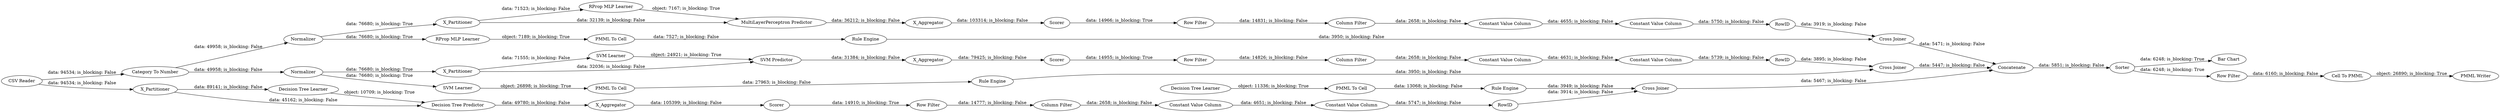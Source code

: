 digraph {
	"-6201087494660506636_7" [label=X_Aggregator]
	"975362589094863221_31" [label="RProp MLP Learner"]
	"6018131603623665926_33" [label="Decision Tree Learner"]
	"520286907372286715_2" [label=X_Partitioner]
	"8718935592926595466_9" [label="Row Filter"]
	"5294267843710288146_59" [label="Bar Chart"]
	"-6201087494660506636_40" [label=Normalizer]
	"-6201087494660506636_31" [label="SVM Learner"]
	"5583318829154384562_35" [label="RProp MLP Learner"]
	"5294267843710288146_52" [label=Sorter]
	"-6201087494660506636_2" [label=X_Partitioner]
	"975362589094863221_38" [label="Cross Joiner"]
	"6018131603623665926_28" [label="PMML To Cell"]
	"5294267843710288146_53" [label="Row Filter"]
	"520286907372286715_39" [label=Scorer]
	"520286907372286715_38" [label="Cross Joiner"]
	"975362589094863221_32" [label="MultiLayerPerceptron Predictor"]
	"8718935592926595466_294" [label="Column Filter"]
	"-6201087494660506636_39" [label="Cross Joiner"]
	"-2415102872359882473_35" [label="Rule Engine"]
	"8718935592926595466_292" [label="Constant Value Column"]
	"5583318829154384562_34" [label="Rule Engine"]
	"5294267843710288146_62" [label="PMML Writer"]
	"975362589094863221_2" [label=X_Partitioner]
	"3642793215596445168_292" [label="Constant Value Column"]
	"975362589094863221_7" [label=X_Aggregator]
	"3642793215596445168_290" [label="Constant Value Column"]
	"3642793215596445168_9" [label="Row Filter"]
	"-2415102872359882473_33" [label="SVM Learner"]
	"975362589094863221_39" [label=Normalizer]
	"3642793215596445168_294" [label="Column Filter"]
	"-6201087494660506636_41" [label=Scorer]
	"-128689160040722303_9" [label="Row Filter"]
	"3642793215596445168_293" [label=RowID]
	"-128689160040722303_292" [label="Constant Value Column"]
	"8718935592926595466_290" [label="Constant Value Column"]
	"8718935592926595466_293" [label=RowID]
	"5294267843710288146_60" [label=Concatenate]
	"5583318829154384562_22" [label="PMML To Cell"]
	"520286907372286715_7" [label=X_Aggregator]
	"-6201087494660506636_32" [label="SVM Predictor"]
	"-128689160040722303_290" [label="Constant Value Column"]
	"-2415102872359882473_34" [label="PMML To Cell"]
	"-128689160040722303_294" [label="Column Filter"]
	"6018131603623665926_34" [label="Rule Engine"]
	"520286907372286715_32" [label="Decision Tree Predictor"]
	"520286907372286715_31" [label="Decision Tree Learner"]
	"5294267843710288146_54" [label="Cell To PMML"]
	"5294267843710288146_1" [label="CSV Reader"]
	"975362589094863221_40" [label=Scorer]
	"5294267843710288146_58" [label="Category To Number"]
	"-128689160040722303_293" [label=RowID]
	"520286907372286715_32" -> "520286907372286715_7" [label="data: 49780; is_blocking: False"]
	"-6201087494660506636_39" -> "5294267843710288146_60" [label="data: 5447; is_blocking: False"]
	"975362589094863221_31" -> "975362589094863221_32" [label="object: 7167; is_blocking: True"]
	"520286907372286715_31" -> "520286907372286715_32" [label="object: 10709; is_blocking: True"]
	"975362589094863221_7" -> "975362589094863221_40" [label="data: 103314; is_blocking: False"]
	"975362589094863221_32" -> "975362589094863221_7" [label="data: 36212; is_blocking: False"]
	"975362589094863221_39" -> "5583318829154384562_35" [label="data: 76680; is_blocking: True"]
	"8718935592926595466_290" -> "8718935592926595466_292" [label="data: 4631; is_blocking: False"]
	"-6201087494660506636_41" -> "8718935592926595466_9" [label="data: 14955; is_blocking: True"]
	"-128689160040722303_290" -> "-128689160040722303_292" [label="data: 4651; is_blocking: False"]
	"6018131603623665926_34" -> "520286907372286715_38" [label="data: 3949; is_blocking: False"]
	"8718935592926595466_292" -> "8718935592926595466_293" [label="data: 5739; is_blocking: False"]
	"5583318829154384562_34" -> "975362589094863221_38" [label="data: 3950; is_blocking: False"]
	"-128689160040722303_294" -> "-128689160040722303_290" [label="data: 2658; is_blocking: False"]
	"5294267843710288146_52" -> "5294267843710288146_59" [label="data: 6248; is_blocking: True"]
	"520286907372286715_38" -> "5294267843710288146_60" [label="data: 5467; is_blocking: False"]
	"3642793215596445168_290" -> "3642793215596445168_292" [label="data: 4655; is_blocking: False"]
	"5583318829154384562_22" -> "5583318829154384562_34" [label="data: 7527; is_blocking: False"]
	"975362589094863221_39" -> "975362589094863221_2" [label="data: 76680; is_blocking: True"]
	"-2415102872359882473_34" -> "-2415102872359882473_35" [label="data: 27963; is_blocking: False"]
	"5583318829154384562_35" -> "5583318829154384562_22" [label="object: 7189; is_blocking: True"]
	"3642793215596445168_293" -> "975362589094863221_38" [label="data: 3919; is_blocking: False"]
	"-6201087494660506636_40" -> "-6201087494660506636_2" [label="data: 76680; is_blocking: True"]
	"5294267843710288146_53" -> "5294267843710288146_54" [label="data: 6160; is_blocking: False"]
	"520286907372286715_7" -> "520286907372286715_39" [label="data: 105399; is_blocking: False"]
	"-128689160040722303_9" -> "-128689160040722303_294" [label="data: 14777; is_blocking: False"]
	"520286907372286715_2" -> "520286907372286715_31" [label="data: 89141; is_blocking: False"]
	"-128689160040722303_293" -> "520286907372286715_38" [label="data: 3914; is_blocking: False"]
	"3642793215596445168_9" -> "3642793215596445168_294" [label="data: 14831; is_blocking: False"]
	"8718935592926595466_293" -> "-6201087494660506636_39" [label="data: 3895; is_blocking: False"]
	"6018131603623665926_33" -> "6018131603623665926_28" [label="object: 11336; is_blocking: True"]
	"975362589094863221_2" -> "975362589094863221_32" [label="data: 32139; is_blocking: False"]
	"-6201087494660506636_2" -> "-6201087494660506636_31" [label="data: 71555; is_blocking: False"]
	"5294267843710288146_58" -> "975362589094863221_39" [label="data: 49958; is_blocking: False"]
	"520286907372286715_2" -> "520286907372286715_32" [label="data: 45162; is_blocking: False"]
	"-6201087494660506636_2" -> "-6201087494660506636_32" [label="data: 32036; is_blocking: False"]
	"-2415102872359882473_35" -> "-6201087494660506636_39" [label="data: 3950; is_blocking: False"]
	"975362589094863221_2" -> "975362589094863221_31" [label="data: 71523; is_blocking: False"]
	"975362589094863221_38" -> "5294267843710288146_60" [label="data: 5471; is_blocking: False"]
	"6018131603623665926_28" -> "6018131603623665926_34" [label="data: 13068; is_blocking: False"]
	"-6201087494660506636_31" -> "-6201087494660506636_32" [label="object: 24921; is_blocking: True"]
	"-6201087494660506636_32" -> "-6201087494660506636_7" [label="data: 31384; is_blocking: False"]
	"520286907372286715_39" -> "-128689160040722303_9" [label="data: 14910; is_blocking: True"]
	"3642793215596445168_292" -> "3642793215596445168_293" [label="data: 5750; is_blocking: False"]
	"-128689160040722303_292" -> "-128689160040722303_293" [label="data: 5747; is_blocking: False"]
	"-2415102872359882473_33" -> "-2415102872359882473_34" [label="object: 26898; is_blocking: True"]
	"8718935592926595466_9" -> "8718935592926595466_294" [label="data: 14826; is_blocking: False"]
	"5294267843710288146_1" -> "5294267843710288146_58" [label="data: 94534; is_blocking: False"]
	"5294267843710288146_60" -> "5294267843710288146_52" [label="data: 5851; is_blocking: False"]
	"5294267843710288146_54" -> "5294267843710288146_62" [label="object: 26890; is_blocking: True"]
	"5294267843710288146_58" -> "-6201087494660506636_40" [label="data: 49958; is_blocking: False"]
	"3642793215596445168_294" -> "3642793215596445168_290" [label="data: 2658; is_blocking: False"]
	"5294267843710288146_1" -> "520286907372286715_2" [label="data: 94534; is_blocking: False"]
	"-6201087494660506636_7" -> "-6201087494660506636_41" [label="data: 79425; is_blocking: False"]
	"975362589094863221_40" -> "3642793215596445168_9" [label="data: 14966; is_blocking: True"]
	"8718935592926595466_294" -> "8718935592926595466_290" [label="data: 2658; is_blocking: False"]
	"-6201087494660506636_40" -> "-2415102872359882473_33" [label="data: 76680; is_blocking: True"]
	"5294267843710288146_52" -> "5294267843710288146_53" [label="data: 6248; is_blocking: True"]
	rankdir=LR
}
